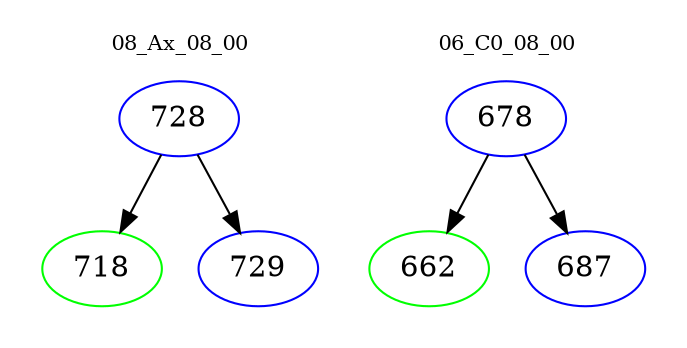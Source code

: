digraph{
subgraph cluster_0 {
color = white
label = "08_Ax_08_00";
fontsize=10;
T0_728 [label="728", color="blue"]
T0_728 -> T0_718 [color="black"]
T0_718 [label="718", color="green"]
T0_728 -> T0_729 [color="black"]
T0_729 [label="729", color="blue"]
}
subgraph cluster_1 {
color = white
label = "06_C0_08_00";
fontsize=10;
T1_678 [label="678", color="blue"]
T1_678 -> T1_662 [color="black"]
T1_662 [label="662", color="green"]
T1_678 -> T1_687 [color="black"]
T1_687 [label="687", color="blue"]
}
}
